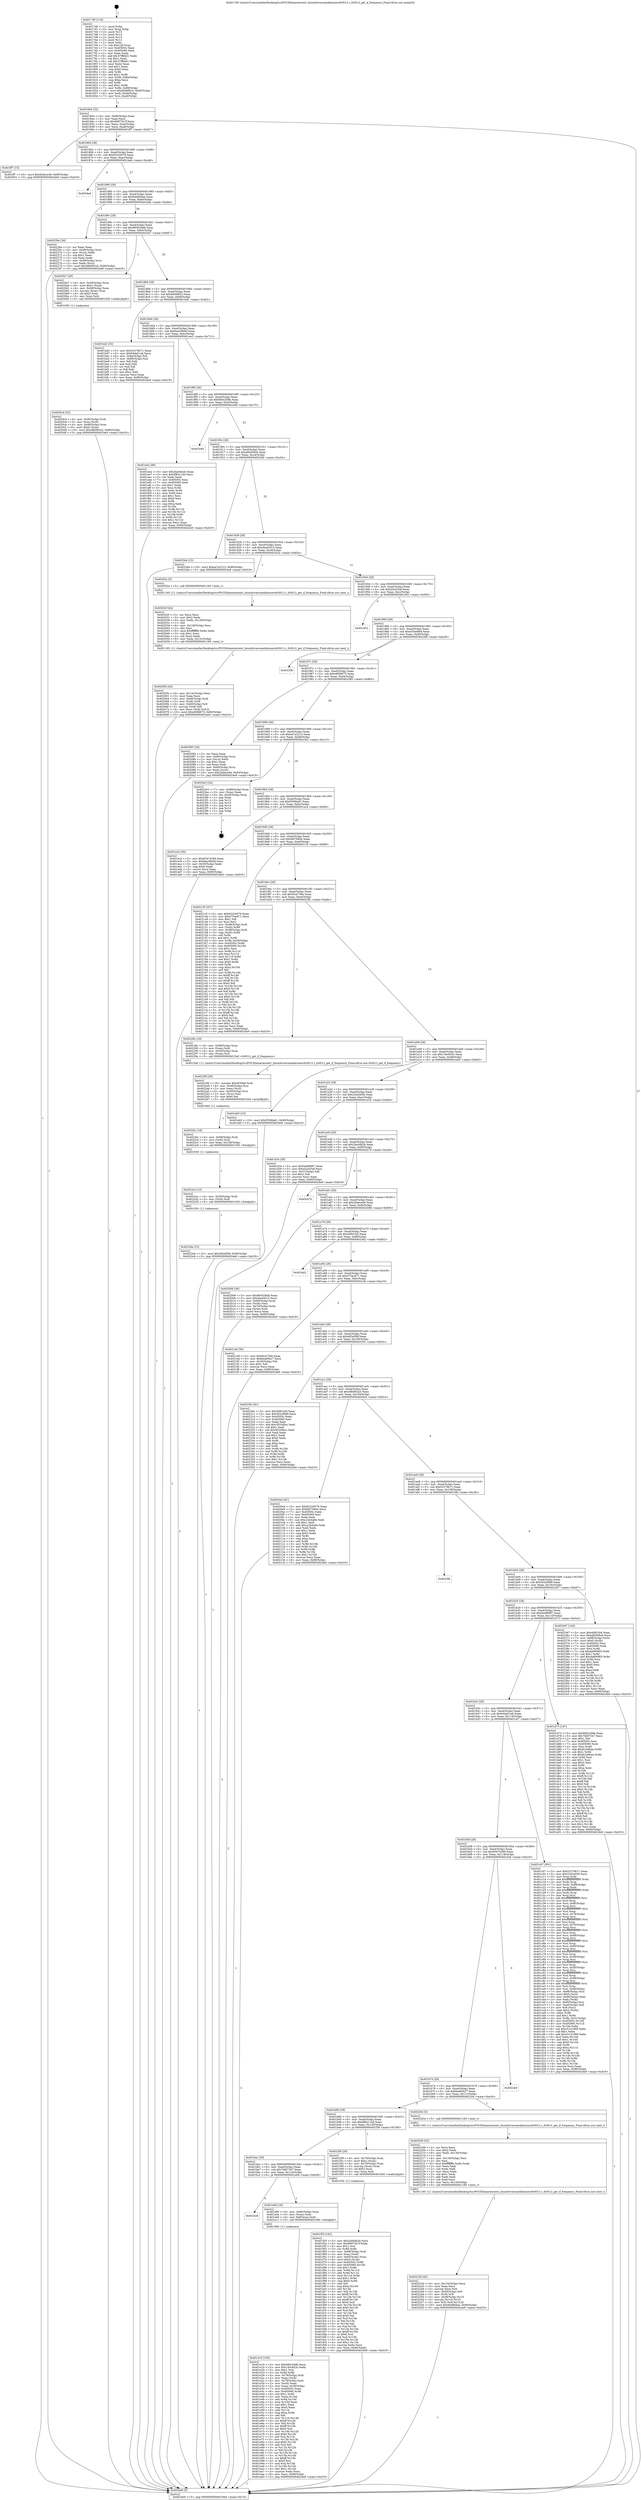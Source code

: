 digraph "0x4017d0" {
  label = "0x4017d0 (/mnt/c/Users/mathe/Desktop/tcc/POCII/binaries/extr_linuxdriversmediatunersfc0012.c_fc0012_get_if_frequency_Final-ollvm.out::main(0))"
  labelloc = "t"
  node[shape=record]

  Entry [label="",width=0.3,height=0.3,shape=circle,fillcolor=black,style=filled]
  "0x401844" [label="{
     0x401844 [32]\l
     | [instrs]\l
     &nbsp;&nbsp;0x401844 \<+6\>: mov -0x90(%rbp),%eax\l
     &nbsp;&nbsp;0x40184a \<+2\>: mov %eax,%ecx\l
     &nbsp;&nbsp;0x40184c \<+6\>: sub $0x80875a7f,%ecx\l
     &nbsp;&nbsp;0x401852 \<+6\>: mov %eax,-0xa4(%rbp)\l
     &nbsp;&nbsp;0x401858 \<+6\>: mov %ecx,-0xa8(%rbp)\l
     &nbsp;&nbsp;0x40185e \<+6\>: je 0000000000401ff7 \<main+0x827\>\l
  }"]
  "0x401ff7" [label="{
     0x401ff7 [15]\l
     | [instrs]\l
     &nbsp;&nbsp;0x401ff7 \<+10\>: movl $0x2bdece49,-0x90(%rbp)\l
     &nbsp;&nbsp;0x402001 \<+5\>: jmp 00000000004024e9 \<main+0xd19\>\l
  }"]
  "0x401864" [label="{
     0x401864 [28]\l
     | [instrs]\l
     &nbsp;&nbsp;0x401864 \<+5\>: jmp 0000000000401869 \<main+0x99\>\l
     &nbsp;&nbsp;0x401869 \<+6\>: mov -0xa4(%rbp),%eax\l
     &nbsp;&nbsp;0x40186f \<+5\>: sub $0x83220079,%eax\l
     &nbsp;&nbsp;0x401874 \<+6\>: mov %eax,-0xac(%rbp)\l
     &nbsp;&nbsp;0x40187a \<+6\>: je 00000000004024ad \<main+0xcdd\>\l
  }"]
  Exit [label="",width=0.3,height=0.3,shape=circle,fillcolor=black,style=filled,peripheries=2]
  "0x4024ad" [label="{
     0x4024ad\l
  }", style=dashed]
  "0x401880" [label="{
     0x401880 [28]\l
     | [instrs]\l
     &nbsp;&nbsp;0x401880 \<+5\>: jmp 0000000000401885 \<main+0xb5\>\l
     &nbsp;&nbsp;0x401885 \<+6\>: mov -0xa4(%rbp),%eax\l
     &nbsp;&nbsp;0x40188b \<+5\>: sub $0x84d80dea,%eax\l
     &nbsp;&nbsp;0x401890 \<+6\>: mov %eax,-0xb0(%rbp)\l
     &nbsp;&nbsp;0x401896 \<+6\>: je 000000000040226a \<main+0xa9a\>\l
  }"]
  "0x4022da" [label="{
     0x4022da [15]\l
     | [instrs]\l
     &nbsp;&nbsp;0x4022da \<+10\>: movl $0x482ef56f,-0x90(%rbp)\l
     &nbsp;&nbsp;0x4022e4 \<+5\>: jmp 00000000004024e9 \<main+0xd19\>\l
  }"]
  "0x40226a" [label="{
     0x40226a [34]\l
     | [instrs]\l
     &nbsp;&nbsp;0x40226a \<+2\>: xor %eax,%eax\l
     &nbsp;&nbsp;0x40226c \<+4\>: mov -0x48(%rbp),%rcx\l
     &nbsp;&nbsp;0x402270 \<+2\>: mov (%rcx),%edx\l
     &nbsp;&nbsp;0x402272 \<+3\>: sub $0x1,%eax\l
     &nbsp;&nbsp;0x402275 \<+2\>: sub %eax,%edx\l
     &nbsp;&nbsp;0x402277 \<+4\>: mov -0x48(%rbp),%rcx\l
     &nbsp;&nbsp;0x40227b \<+2\>: mov %edx,(%rcx)\l
     &nbsp;&nbsp;0x40227d \<+10\>: movl $0x48b062a3,-0x90(%rbp)\l
     &nbsp;&nbsp;0x402287 \<+5\>: jmp 00000000004024e9 \<main+0xd19\>\l
  }"]
  "0x40189c" [label="{
     0x40189c [28]\l
     | [instrs]\l
     &nbsp;&nbsp;0x40189c \<+5\>: jmp 00000000004018a1 \<main+0xd1\>\l
     &nbsp;&nbsp;0x4018a1 \<+6\>: mov -0xa4(%rbp),%eax\l
     &nbsp;&nbsp;0x4018a7 \<+5\>: sub $0x865026dd,%eax\l
     &nbsp;&nbsp;0x4018ac \<+6\>: mov %eax,-0xb4(%rbp)\l
     &nbsp;&nbsp;0x4018b2 \<+6\>: je 00000000004020a7 \<main+0x8d7\>\l
  }"]
  "0x4022ce" [label="{
     0x4022ce [12]\l
     | [instrs]\l
     &nbsp;&nbsp;0x4022ce \<+4\>: mov -0x50(%rbp),%rdi\l
     &nbsp;&nbsp;0x4022d2 \<+3\>: mov (%rdi),%rdi\l
     &nbsp;&nbsp;0x4022d5 \<+5\>: call 0000000000401030 \<free@plt\>\l
     | [calls]\l
     &nbsp;&nbsp;0x401030 \{1\} (unknown)\l
  }"]
  "0x4020a7" [label="{
     0x4020a7 [29]\l
     | [instrs]\l
     &nbsp;&nbsp;0x4020a7 \<+4\>: mov -0x58(%rbp),%rax\l
     &nbsp;&nbsp;0x4020ab \<+6\>: movl $0x1,(%rax)\l
     &nbsp;&nbsp;0x4020b1 \<+4\>: mov -0x58(%rbp),%rax\l
     &nbsp;&nbsp;0x4020b5 \<+3\>: movslq (%rax),%rax\l
     &nbsp;&nbsp;0x4020b8 \<+4\>: shl $0x3,%rax\l
     &nbsp;&nbsp;0x4020bc \<+3\>: mov %rax,%rdi\l
     &nbsp;&nbsp;0x4020bf \<+5\>: call 0000000000401050 \<malloc@plt\>\l
     | [calls]\l
     &nbsp;&nbsp;0x401050 \{1\} (unknown)\l
  }"]
  "0x4018b8" [label="{
     0x4018b8 [28]\l
     | [instrs]\l
     &nbsp;&nbsp;0x4018b8 \<+5\>: jmp 00000000004018bd \<main+0xed\>\l
     &nbsp;&nbsp;0x4018bd \<+6\>: mov -0xa4(%rbp),%eax\l
     &nbsp;&nbsp;0x4018c3 \<+5\>: sub $0x8d36f923,%eax\l
     &nbsp;&nbsp;0x4018c8 \<+6\>: mov %eax,-0xb8(%rbp)\l
     &nbsp;&nbsp;0x4018ce \<+6\>: je 0000000000401bd2 \<main+0x402\>\l
  }"]
  "0x4022bc" [label="{
     0x4022bc [18]\l
     | [instrs]\l
     &nbsp;&nbsp;0x4022bc \<+4\>: mov -0x68(%rbp),%rdi\l
     &nbsp;&nbsp;0x4022c0 \<+3\>: mov (%rdi),%rdi\l
     &nbsp;&nbsp;0x4022c3 \<+6\>: mov %eax,-0x138(%rbp)\l
     &nbsp;&nbsp;0x4022c9 \<+5\>: call 0000000000401030 \<free@plt\>\l
     | [calls]\l
     &nbsp;&nbsp;0x401030 \{1\} (unknown)\l
  }"]
  "0x401bd2" [label="{
     0x401bd2 [53]\l
     | [instrs]\l
     &nbsp;&nbsp;0x401bd2 \<+5\>: mov $0x52379b71,%eax\l
     &nbsp;&nbsp;0x401bd7 \<+5\>: mov $0x64da51ab,%ecx\l
     &nbsp;&nbsp;0x401bdc \<+6\>: mov -0x8a(%rbp),%dl\l
     &nbsp;&nbsp;0x401be2 \<+7\>: mov -0x89(%rbp),%sil\l
     &nbsp;&nbsp;0x401be9 \<+3\>: mov %dl,%dil\l
     &nbsp;&nbsp;0x401bec \<+3\>: and %sil,%dil\l
     &nbsp;&nbsp;0x401bef \<+3\>: xor %sil,%dl\l
     &nbsp;&nbsp;0x401bf2 \<+3\>: or %dl,%dil\l
     &nbsp;&nbsp;0x401bf5 \<+4\>: test $0x1,%dil\l
     &nbsp;&nbsp;0x401bf9 \<+3\>: cmovne %ecx,%eax\l
     &nbsp;&nbsp;0x401bfc \<+6\>: mov %eax,-0x90(%rbp)\l
     &nbsp;&nbsp;0x401c02 \<+5\>: jmp 00000000004024e9 \<main+0xd19\>\l
  }"]
  "0x4018d4" [label="{
     0x4018d4 [28]\l
     | [instrs]\l
     &nbsp;&nbsp;0x4018d4 \<+5\>: jmp 00000000004018d9 \<main+0x109\>\l
     &nbsp;&nbsp;0x4018d9 \<+6\>: mov -0xa4(%rbp),%eax\l
     &nbsp;&nbsp;0x4018df \<+5\>: sub $0x9aa390dd,%eax\l
     &nbsp;&nbsp;0x4018e4 \<+6\>: mov %eax,-0xbc(%rbp)\l
     &nbsp;&nbsp;0x4018ea \<+6\>: je 0000000000401ee2 \<main+0x712\>\l
  }"]
  "0x4024e9" [label="{
     0x4024e9 [5]\l
     | [instrs]\l
     &nbsp;&nbsp;0x4024e9 \<+5\>: jmp 0000000000401844 \<main+0x74\>\l
  }"]
  "0x4017d0" [label="{
     0x4017d0 [116]\l
     | [instrs]\l
     &nbsp;&nbsp;0x4017d0 \<+1\>: push %rbp\l
     &nbsp;&nbsp;0x4017d1 \<+3\>: mov %rsp,%rbp\l
     &nbsp;&nbsp;0x4017d4 \<+2\>: push %r15\l
     &nbsp;&nbsp;0x4017d6 \<+2\>: push %r14\l
     &nbsp;&nbsp;0x4017d8 \<+2\>: push %r13\l
     &nbsp;&nbsp;0x4017da \<+2\>: push %r12\l
     &nbsp;&nbsp;0x4017dc \<+1\>: push %rbx\l
     &nbsp;&nbsp;0x4017dd \<+7\>: sub $0x128,%rsp\l
     &nbsp;&nbsp;0x4017e4 \<+7\>: mov 0x40505c,%eax\l
     &nbsp;&nbsp;0x4017eb \<+7\>: mov 0x405060,%ecx\l
     &nbsp;&nbsp;0x4017f2 \<+2\>: mov %eax,%edx\l
     &nbsp;&nbsp;0x4017f4 \<+6\>: add $0x37ffb6d1,%edx\l
     &nbsp;&nbsp;0x4017fa \<+3\>: sub $0x1,%edx\l
     &nbsp;&nbsp;0x4017fd \<+6\>: sub $0x37ffb6d1,%edx\l
     &nbsp;&nbsp;0x401803 \<+3\>: imul %edx,%eax\l
     &nbsp;&nbsp;0x401806 \<+3\>: and $0x1,%eax\l
     &nbsp;&nbsp;0x401809 \<+3\>: cmp $0x0,%eax\l
     &nbsp;&nbsp;0x40180c \<+4\>: sete %r8b\l
     &nbsp;&nbsp;0x401810 \<+4\>: and $0x1,%r8b\l
     &nbsp;&nbsp;0x401814 \<+7\>: mov %r8b,-0x8a(%rbp)\l
     &nbsp;&nbsp;0x40181b \<+3\>: cmp $0xa,%ecx\l
     &nbsp;&nbsp;0x40181e \<+4\>: setl %r8b\l
     &nbsp;&nbsp;0x401822 \<+4\>: and $0x1,%r8b\l
     &nbsp;&nbsp;0x401826 \<+7\>: mov %r8b,-0x89(%rbp)\l
     &nbsp;&nbsp;0x40182d \<+10\>: movl $0x8d36f923,-0x90(%rbp)\l
     &nbsp;&nbsp;0x401837 \<+6\>: mov %edi,-0x94(%rbp)\l
     &nbsp;&nbsp;0x40183d \<+7\>: mov %rsi,-0xa0(%rbp)\l
  }"]
  "0x40229f" [label="{
     0x40229f [29]\l
     | [instrs]\l
     &nbsp;&nbsp;0x40229f \<+10\>: movabs $0x4030b6,%rdi\l
     &nbsp;&nbsp;0x4022a9 \<+4\>: mov -0x40(%rbp),%rsi\l
     &nbsp;&nbsp;0x4022ad \<+2\>: mov %eax,(%rsi)\l
     &nbsp;&nbsp;0x4022af \<+4\>: mov -0x40(%rbp),%rsi\l
     &nbsp;&nbsp;0x4022b3 \<+2\>: mov (%rsi),%esi\l
     &nbsp;&nbsp;0x4022b5 \<+2\>: mov $0x0,%al\l
     &nbsp;&nbsp;0x4022b7 \<+5\>: call 0000000000401040 \<printf@plt\>\l
     | [calls]\l
     &nbsp;&nbsp;0x401040 \{1\} (unknown)\l
  }"]
  "0x401ee2" [label="{
     0x401ee2 [86]\l
     | [instrs]\l
     &nbsp;&nbsp;0x401ee2 \<+5\>: mov $0x2ba0db2b,%eax\l
     &nbsp;&nbsp;0x401ee7 \<+5\>: mov $0x6f84114d,%ecx\l
     &nbsp;&nbsp;0x401eec \<+2\>: xor %edx,%edx\l
     &nbsp;&nbsp;0x401eee \<+7\>: mov 0x40505c,%esi\l
     &nbsp;&nbsp;0x401ef5 \<+7\>: mov 0x405060,%edi\l
     &nbsp;&nbsp;0x401efc \<+3\>: sub $0x1,%edx\l
     &nbsp;&nbsp;0x401eff \<+3\>: mov %esi,%r8d\l
     &nbsp;&nbsp;0x401f02 \<+3\>: add %edx,%r8d\l
     &nbsp;&nbsp;0x401f05 \<+4\>: imul %r8d,%esi\l
     &nbsp;&nbsp;0x401f09 \<+3\>: and $0x1,%esi\l
     &nbsp;&nbsp;0x401f0c \<+3\>: cmp $0x0,%esi\l
     &nbsp;&nbsp;0x401f0f \<+4\>: sete %r9b\l
     &nbsp;&nbsp;0x401f13 \<+3\>: cmp $0xa,%edi\l
     &nbsp;&nbsp;0x401f16 \<+4\>: setl %r10b\l
     &nbsp;&nbsp;0x401f1a \<+3\>: mov %r9b,%r11b\l
     &nbsp;&nbsp;0x401f1d \<+3\>: and %r10b,%r11b\l
     &nbsp;&nbsp;0x401f20 \<+3\>: xor %r10b,%r9b\l
     &nbsp;&nbsp;0x401f23 \<+3\>: or %r9b,%r11b\l
     &nbsp;&nbsp;0x401f26 \<+4\>: test $0x1,%r11b\l
     &nbsp;&nbsp;0x401f2a \<+3\>: cmovne %ecx,%eax\l
     &nbsp;&nbsp;0x401f2d \<+6\>: mov %eax,-0x90(%rbp)\l
     &nbsp;&nbsp;0x401f33 \<+5\>: jmp 00000000004024e9 \<main+0xd19\>\l
  }"]
  "0x4018f0" [label="{
     0x4018f0 [28]\l
     | [instrs]\l
     &nbsp;&nbsp;0x4018f0 \<+5\>: jmp 00000000004018f5 \<main+0x125\>\l
     &nbsp;&nbsp;0x4018f5 \<+6\>: mov -0xa4(%rbp),%eax\l
     &nbsp;&nbsp;0x4018fb \<+5\>: sub $0x9d0c2b9b,%eax\l
     &nbsp;&nbsp;0x401900 \<+6\>: mov %eax,-0xc0(%rbp)\l
     &nbsp;&nbsp;0x401906 \<+6\>: je 0000000000402440 \<main+0xc70\>\l
  }"]
  "0x40223d" [label="{
     0x40223d [45]\l
     | [instrs]\l
     &nbsp;&nbsp;0x40223d \<+6\>: mov -0x134(%rbp),%ecx\l
     &nbsp;&nbsp;0x402243 \<+3\>: imul %eax,%ecx\l
     &nbsp;&nbsp;0x402246 \<+3\>: movslq %ecx,%r8\l
     &nbsp;&nbsp;0x402249 \<+4\>: mov -0x50(%rbp),%r9\l
     &nbsp;&nbsp;0x40224d \<+3\>: mov (%r9),%r9\l
     &nbsp;&nbsp;0x402250 \<+4\>: mov -0x48(%rbp),%r10\l
     &nbsp;&nbsp;0x402254 \<+3\>: movslq (%r10),%r10\l
     &nbsp;&nbsp;0x402257 \<+4\>: mov %r8,(%r9,%r10,8)\l
     &nbsp;&nbsp;0x40225b \<+10\>: movl $0x84d80dea,-0x90(%rbp)\l
     &nbsp;&nbsp;0x402265 \<+5\>: jmp 00000000004024e9 \<main+0xd19\>\l
  }"]
  "0x402440" [label="{
     0x402440\l
  }", style=dashed]
  "0x40190c" [label="{
     0x40190c [28]\l
     | [instrs]\l
     &nbsp;&nbsp;0x40190c \<+5\>: jmp 0000000000401911 \<main+0x141\>\l
     &nbsp;&nbsp;0x401911 \<+6\>: mov -0xa4(%rbp),%eax\l
     &nbsp;&nbsp;0x401917 \<+5\>: sub $0xa82658cb,%eax\l
     &nbsp;&nbsp;0x40191c \<+6\>: mov %eax,-0xc4(%rbp)\l
     &nbsp;&nbsp;0x401922 \<+6\>: je 00000000004023d4 \<main+0xc04\>\l
  }"]
  "0x402209" [label="{
     0x402209 [52]\l
     | [instrs]\l
     &nbsp;&nbsp;0x402209 \<+2\>: xor %ecx,%ecx\l
     &nbsp;&nbsp;0x40220b \<+5\>: mov $0x2,%edx\l
     &nbsp;&nbsp;0x402210 \<+6\>: mov %edx,-0x130(%rbp)\l
     &nbsp;&nbsp;0x402216 \<+1\>: cltd\l
     &nbsp;&nbsp;0x402217 \<+6\>: mov -0x130(%rbp),%esi\l
     &nbsp;&nbsp;0x40221d \<+2\>: idiv %esi\l
     &nbsp;&nbsp;0x40221f \<+6\>: imul $0xfffffffe,%edx,%edx\l
     &nbsp;&nbsp;0x402225 \<+2\>: mov %ecx,%edi\l
     &nbsp;&nbsp;0x402227 \<+2\>: sub %edx,%edi\l
     &nbsp;&nbsp;0x402229 \<+2\>: mov %ecx,%edx\l
     &nbsp;&nbsp;0x40222b \<+3\>: sub $0x1,%edx\l
     &nbsp;&nbsp;0x40222e \<+2\>: add %edx,%edi\l
     &nbsp;&nbsp;0x402230 \<+2\>: sub %edi,%ecx\l
     &nbsp;&nbsp;0x402232 \<+6\>: mov %ecx,-0x134(%rbp)\l
     &nbsp;&nbsp;0x402238 \<+5\>: call 0000000000401160 \<next_i\>\l
     | [calls]\l
     &nbsp;&nbsp;0x401160 \{1\} (/mnt/c/Users/mathe/Desktop/tcc/POCII/binaries/extr_linuxdriversmediatunersfc0012.c_fc0012_get_if_frequency_Final-ollvm.out::next_i)\l
  }"]
  "0x4023d4" [label="{
     0x4023d4 [15]\l
     | [instrs]\l
     &nbsp;&nbsp;0x4023d4 \<+10\>: movl $0xea7a2213,-0x90(%rbp)\l
     &nbsp;&nbsp;0x4023de \<+5\>: jmp 00000000004024e9 \<main+0xd19\>\l
  }"]
  "0x401928" [label="{
     0x401928 [28]\l
     | [instrs]\l
     &nbsp;&nbsp;0x401928 \<+5\>: jmp 000000000040192d \<main+0x15d\>\l
     &nbsp;&nbsp;0x40192d \<+6\>: mov -0xa4(%rbp),%eax\l
     &nbsp;&nbsp;0x401933 \<+5\>: sub $0xcba45015,%eax\l
     &nbsp;&nbsp;0x401938 \<+6\>: mov %eax,-0xc8(%rbp)\l
     &nbsp;&nbsp;0x40193e \<+6\>: je 000000000040202a \<main+0x85a\>\l
  }"]
  "0x4020c4" [label="{
     0x4020c4 [32]\l
     | [instrs]\l
     &nbsp;&nbsp;0x4020c4 \<+4\>: mov -0x50(%rbp),%rdi\l
     &nbsp;&nbsp;0x4020c8 \<+3\>: mov %rax,(%rdi)\l
     &nbsp;&nbsp;0x4020cb \<+4\>: mov -0x48(%rbp),%rax\l
     &nbsp;&nbsp;0x4020cf \<+6\>: movl $0x0,(%rax)\l
     &nbsp;&nbsp;0x4020d5 \<+10\>: movl $0x48b062a3,-0x90(%rbp)\l
     &nbsp;&nbsp;0x4020df \<+5\>: jmp 00000000004024e9 \<main+0xd19\>\l
  }"]
  "0x40202a" [label="{
     0x40202a [5]\l
     | [instrs]\l
     &nbsp;&nbsp;0x40202a \<+5\>: call 0000000000401160 \<next_i\>\l
     | [calls]\l
     &nbsp;&nbsp;0x401160 \{1\} (/mnt/c/Users/mathe/Desktop/tcc/POCII/binaries/extr_linuxdriversmediatunersfc0012.c_fc0012_get_if_frequency_Final-ollvm.out::next_i)\l
  }"]
  "0x401944" [label="{
     0x401944 [28]\l
     | [instrs]\l
     &nbsp;&nbsp;0x401944 \<+5\>: jmp 0000000000401949 \<main+0x179\>\l
     &nbsp;&nbsp;0x401949 \<+6\>: mov -0xa4(%rbp),%eax\l
     &nbsp;&nbsp;0x40194f \<+5\>: sub $0xd2e203af,%eax\l
     &nbsp;&nbsp;0x401954 \<+6\>: mov %eax,-0xcc(%rbp)\l
     &nbsp;&nbsp;0x40195a \<+6\>: je 0000000000401d52 \<main+0x582\>\l
  }"]
  "0x40205b" [label="{
     0x40205b [42]\l
     | [instrs]\l
     &nbsp;&nbsp;0x40205b \<+6\>: mov -0x12c(%rbp),%ecx\l
     &nbsp;&nbsp;0x402061 \<+3\>: imul %eax,%ecx\l
     &nbsp;&nbsp;0x402064 \<+4\>: mov -0x68(%rbp),%rdi\l
     &nbsp;&nbsp;0x402068 \<+3\>: mov (%rdi),%rdi\l
     &nbsp;&nbsp;0x40206b \<+4\>: mov -0x60(%rbp),%r8\l
     &nbsp;&nbsp;0x40206f \<+3\>: movslq (%r8),%r8\l
     &nbsp;&nbsp;0x402072 \<+4\>: mov %ecx,(%rdi,%r8,4)\l
     &nbsp;&nbsp;0x402076 \<+10\>: movl $0xe80fd675,-0x90(%rbp)\l
     &nbsp;&nbsp;0x402080 \<+5\>: jmp 00000000004024e9 \<main+0xd19\>\l
  }"]
  "0x401d52" [label="{
     0x401d52\l
  }", style=dashed]
  "0x401960" [label="{
     0x401960 [28]\l
     | [instrs]\l
     &nbsp;&nbsp;0x401960 \<+5\>: jmp 0000000000401965 \<main+0x195\>\l
     &nbsp;&nbsp;0x401965 \<+6\>: mov -0xa4(%rbp),%eax\l
     &nbsp;&nbsp;0x40196b \<+5\>: sub $0xe55ee66d,%eax\l
     &nbsp;&nbsp;0x401970 \<+6\>: mov %eax,-0xd0(%rbp)\l
     &nbsp;&nbsp;0x401976 \<+6\>: je 00000000004022f8 \<main+0xb28\>\l
  }"]
  "0x40202f" [label="{
     0x40202f [44]\l
     | [instrs]\l
     &nbsp;&nbsp;0x40202f \<+2\>: xor %ecx,%ecx\l
     &nbsp;&nbsp;0x402031 \<+5\>: mov $0x2,%edx\l
     &nbsp;&nbsp;0x402036 \<+6\>: mov %edx,-0x128(%rbp)\l
     &nbsp;&nbsp;0x40203c \<+1\>: cltd\l
     &nbsp;&nbsp;0x40203d \<+6\>: mov -0x128(%rbp),%esi\l
     &nbsp;&nbsp;0x402043 \<+2\>: idiv %esi\l
     &nbsp;&nbsp;0x402045 \<+6\>: imul $0xfffffffe,%edx,%edx\l
     &nbsp;&nbsp;0x40204b \<+3\>: sub $0x1,%ecx\l
     &nbsp;&nbsp;0x40204e \<+2\>: sub %ecx,%edx\l
     &nbsp;&nbsp;0x402050 \<+6\>: mov %edx,-0x12c(%rbp)\l
     &nbsp;&nbsp;0x402056 \<+5\>: call 0000000000401160 \<next_i\>\l
     | [calls]\l
     &nbsp;&nbsp;0x401160 \{1\} (/mnt/c/Users/mathe/Desktop/tcc/POCII/binaries/extr_linuxdriversmediatunersfc0012.c_fc0012_get_if_frequency_Final-ollvm.out::next_i)\l
  }"]
  "0x4022f8" [label="{
     0x4022f8\l
  }", style=dashed]
  "0x40197c" [label="{
     0x40197c [28]\l
     | [instrs]\l
     &nbsp;&nbsp;0x40197c \<+5\>: jmp 0000000000401981 \<main+0x1b1\>\l
     &nbsp;&nbsp;0x401981 \<+6\>: mov -0xa4(%rbp),%eax\l
     &nbsp;&nbsp;0x401987 \<+5\>: sub $0xe80fd675,%eax\l
     &nbsp;&nbsp;0x40198c \<+6\>: mov %eax,-0xd4(%rbp)\l
     &nbsp;&nbsp;0x401992 \<+6\>: je 0000000000402085 \<main+0x8b5\>\l
  }"]
  "0x401f55" [label="{
     0x401f55 [162]\l
     | [instrs]\l
     &nbsp;&nbsp;0x401f55 \<+5\>: mov $0x2ba0db2b,%ecx\l
     &nbsp;&nbsp;0x401f5a \<+5\>: mov $0x80875a7f,%edx\l
     &nbsp;&nbsp;0x401f5f \<+3\>: mov $0x1,%sil\l
     &nbsp;&nbsp;0x401f62 \<+3\>: xor %r8d,%r8d\l
     &nbsp;&nbsp;0x401f65 \<+4\>: mov -0x68(%rbp),%rdi\l
     &nbsp;&nbsp;0x401f69 \<+3\>: mov %rax,(%rdi)\l
     &nbsp;&nbsp;0x401f6c \<+4\>: mov -0x60(%rbp),%rax\l
     &nbsp;&nbsp;0x401f70 \<+6\>: movl $0x0,(%rax)\l
     &nbsp;&nbsp;0x401f76 \<+8\>: mov 0x40505c,%r9d\l
     &nbsp;&nbsp;0x401f7e \<+8\>: mov 0x405060,%r10d\l
     &nbsp;&nbsp;0x401f86 \<+4\>: sub $0x1,%r8d\l
     &nbsp;&nbsp;0x401f8a \<+3\>: mov %r9d,%r11d\l
     &nbsp;&nbsp;0x401f8d \<+3\>: add %r8d,%r11d\l
     &nbsp;&nbsp;0x401f90 \<+4\>: imul %r11d,%r9d\l
     &nbsp;&nbsp;0x401f94 \<+4\>: and $0x1,%r9d\l
     &nbsp;&nbsp;0x401f98 \<+4\>: cmp $0x0,%r9d\l
     &nbsp;&nbsp;0x401f9c \<+3\>: sete %bl\l
     &nbsp;&nbsp;0x401f9f \<+4\>: cmp $0xa,%r10d\l
     &nbsp;&nbsp;0x401fa3 \<+4\>: setl %r14b\l
     &nbsp;&nbsp;0x401fa7 \<+3\>: mov %bl,%r15b\l
     &nbsp;&nbsp;0x401faa \<+4\>: xor $0xff,%r15b\l
     &nbsp;&nbsp;0x401fae \<+3\>: mov %r14b,%r12b\l
     &nbsp;&nbsp;0x401fb1 \<+4\>: xor $0xff,%r12b\l
     &nbsp;&nbsp;0x401fb5 \<+4\>: xor $0x0,%sil\l
     &nbsp;&nbsp;0x401fb9 \<+3\>: mov %r15b,%r13b\l
     &nbsp;&nbsp;0x401fbc \<+4\>: and $0x0,%r13b\l
     &nbsp;&nbsp;0x401fc0 \<+3\>: and %sil,%bl\l
     &nbsp;&nbsp;0x401fc3 \<+3\>: mov %r12b,%al\l
     &nbsp;&nbsp;0x401fc6 \<+2\>: and $0x0,%al\l
     &nbsp;&nbsp;0x401fc8 \<+3\>: and %sil,%r14b\l
     &nbsp;&nbsp;0x401fcb \<+3\>: or %bl,%r13b\l
     &nbsp;&nbsp;0x401fce \<+3\>: or %r14b,%al\l
     &nbsp;&nbsp;0x401fd1 \<+3\>: xor %al,%r13b\l
     &nbsp;&nbsp;0x401fd4 \<+3\>: or %r12b,%r15b\l
     &nbsp;&nbsp;0x401fd7 \<+4\>: xor $0xff,%r15b\l
     &nbsp;&nbsp;0x401fdb \<+4\>: or $0x0,%sil\l
     &nbsp;&nbsp;0x401fdf \<+3\>: and %sil,%r15b\l
     &nbsp;&nbsp;0x401fe2 \<+3\>: or %r15b,%r13b\l
     &nbsp;&nbsp;0x401fe5 \<+4\>: test $0x1,%r13b\l
     &nbsp;&nbsp;0x401fe9 \<+3\>: cmovne %edx,%ecx\l
     &nbsp;&nbsp;0x401fec \<+6\>: mov %ecx,-0x90(%rbp)\l
     &nbsp;&nbsp;0x401ff2 \<+5\>: jmp 00000000004024e9 \<main+0xd19\>\l
  }"]
  "0x402085" [label="{
     0x402085 [34]\l
     | [instrs]\l
     &nbsp;&nbsp;0x402085 \<+2\>: xor %eax,%eax\l
     &nbsp;&nbsp;0x402087 \<+4\>: mov -0x60(%rbp),%rcx\l
     &nbsp;&nbsp;0x40208b \<+2\>: mov (%rcx),%edx\l
     &nbsp;&nbsp;0x40208d \<+3\>: sub $0x1,%eax\l
     &nbsp;&nbsp;0x402090 \<+2\>: sub %eax,%edx\l
     &nbsp;&nbsp;0x402092 \<+4\>: mov -0x60(%rbp),%rcx\l
     &nbsp;&nbsp;0x402096 \<+2\>: mov %edx,(%rcx)\l
     &nbsp;&nbsp;0x402098 \<+10\>: movl $0x2bdece49,-0x90(%rbp)\l
     &nbsp;&nbsp;0x4020a2 \<+5\>: jmp 00000000004024e9 \<main+0xd19\>\l
  }"]
  "0x401998" [label="{
     0x401998 [28]\l
     | [instrs]\l
     &nbsp;&nbsp;0x401998 \<+5\>: jmp 000000000040199d \<main+0x1cd\>\l
     &nbsp;&nbsp;0x40199d \<+6\>: mov -0xa4(%rbp),%eax\l
     &nbsp;&nbsp;0x4019a3 \<+5\>: sub $0xea7a2213,%eax\l
     &nbsp;&nbsp;0x4019a8 \<+6\>: mov %eax,-0xd8(%rbp)\l
     &nbsp;&nbsp;0x4019ae \<+6\>: je 00000000004023e3 \<main+0xc13\>\l
  }"]
  "0x401e16" [label="{
     0x401e16 [159]\l
     | [instrs]\l
     &nbsp;&nbsp;0x401e16 \<+5\>: mov $0x9d0c2b9b,%ecx\l
     &nbsp;&nbsp;0x401e1b \<+5\>: mov $0x140c843c,%edx\l
     &nbsp;&nbsp;0x401e20 \<+3\>: mov $0x1,%sil\l
     &nbsp;&nbsp;0x401e23 \<+3\>: xor %r8d,%r8d\l
     &nbsp;&nbsp;0x401e26 \<+4\>: mov -0x78(%rbp),%rdi\l
     &nbsp;&nbsp;0x401e2a \<+2\>: mov %eax,(%rdi)\l
     &nbsp;&nbsp;0x401e2c \<+4\>: mov -0x78(%rbp),%rdi\l
     &nbsp;&nbsp;0x401e30 \<+2\>: mov (%rdi),%eax\l
     &nbsp;&nbsp;0x401e32 \<+3\>: mov %eax,-0x30(%rbp)\l
     &nbsp;&nbsp;0x401e35 \<+7\>: mov 0x40505c,%eax\l
     &nbsp;&nbsp;0x401e3c \<+8\>: mov 0x405060,%r9d\l
     &nbsp;&nbsp;0x401e44 \<+4\>: sub $0x1,%r8d\l
     &nbsp;&nbsp;0x401e48 \<+3\>: mov %eax,%r10d\l
     &nbsp;&nbsp;0x401e4b \<+3\>: add %r8d,%r10d\l
     &nbsp;&nbsp;0x401e4e \<+4\>: imul %r10d,%eax\l
     &nbsp;&nbsp;0x401e52 \<+3\>: and $0x1,%eax\l
     &nbsp;&nbsp;0x401e55 \<+3\>: cmp $0x0,%eax\l
     &nbsp;&nbsp;0x401e58 \<+4\>: sete %r11b\l
     &nbsp;&nbsp;0x401e5c \<+4\>: cmp $0xa,%r9d\l
     &nbsp;&nbsp;0x401e60 \<+3\>: setl %bl\l
     &nbsp;&nbsp;0x401e63 \<+3\>: mov %r11b,%r14b\l
     &nbsp;&nbsp;0x401e66 \<+4\>: xor $0xff,%r14b\l
     &nbsp;&nbsp;0x401e6a \<+3\>: mov %bl,%r15b\l
     &nbsp;&nbsp;0x401e6d \<+4\>: xor $0xff,%r15b\l
     &nbsp;&nbsp;0x401e71 \<+4\>: xor $0x0,%sil\l
     &nbsp;&nbsp;0x401e75 \<+3\>: mov %r14b,%r12b\l
     &nbsp;&nbsp;0x401e78 \<+4\>: and $0x0,%r12b\l
     &nbsp;&nbsp;0x401e7c \<+3\>: and %sil,%r11b\l
     &nbsp;&nbsp;0x401e7f \<+3\>: mov %r15b,%r13b\l
     &nbsp;&nbsp;0x401e82 \<+4\>: and $0x0,%r13b\l
     &nbsp;&nbsp;0x401e86 \<+3\>: and %sil,%bl\l
     &nbsp;&nbsp;0x401e89 \<+3\>: or %r11b,%r12b\l
     &nbsp;&nbsp;0x401e8c \<+3\>: or %bl,%r13b\l
     &nbsp;&nbsp;0x401e8f \<+3\>: xor %r13b,%r12b\l
     &nbsp;&nbsp;0x401e92 \<+3\>: or %r15b,%r14b\l
     &nbsp;&nbsp;0x401e95 \<+4\>: xor $0xff,%r14b\l
     &nbsp;&nbsp;0x401e99 \<+4\>: or $0x0,%sil\l
     &nbsp;&nbsp;0x401e9d \<+3\>: and %sil,%r14b\l
     &nbsp;&nbsp;0x401ea0 \<+3\>: or %r14b,%r12b\l
     &nbsp;&nbsp;0x401ea3 \<+4\>: test $0x1,%r12b\l
     &nbsp;&nbsp;0x401ea7 \<+3\>: cmovne %edx,%ecx\l
     &nbsp;&nbsp;0x401eaa \<+6\>: mov %ecx,-0x90(%rbp)\l
     &nbsp;&nbsp;0x401eb0 \<+5\>: jmp 00000000004024e9 \<main+0xd19\>\l
  }"]
  "0x4023e3" [label="{
     0x4023e3 [24]\l
     | [instrs]\l
     &nbsp;&nbsp;0x4023e3 \<+7\>: mov -0x88(%rbp),%rax\l
     &nbsp;&nbsp;0x4023ea \<+2\>: mov (%rax),%eax\l
     &nbsp;&nbsp;0x4023ec \<+4\>: lea -0x28(%rbp),%rsp\l
     &nbsp;&nbsp;0x4023f0 \<+1\>: pop %rbx\l
     &nbsp;&nbsp;0x4023f1 \<+2\>: pop %r12\l
     &nbsp;&nbsp;0x4023f3 \<+2\>: pop %r13\l
     &nbsp;&nbsp;0x4023f5 \<+2\>: pop %r14\l
     &nbsp;&nbsp;0x4023f7 \<+2\>: pop %r15\l
     &nbsp;&nbsp;0x4023f9 \<+1\>: pop %rbp\l
     &nbsp;&nbsp;0x4023fa \<+1\>: ret\l
  }"]
  "0x4019b4" [label="{
     0x4019b4 [28]\l
     | [instrs]\l
     &nbsp;&nbsp;0x4019b4 \<+5\>: jmp 00000000004019b9 \<main+0x1e9\>\l
     &nbsp;&nbsp;0x4019b9 \<+6\>: mov -0xa4(%rbp),%eax\l
     &nbsp;&nbsp;0x4019bf \<+5\>: sub $0xf3596a61,%eax\l
     &nbsp;&nbsp;0x4019c4 \<+6\>: mov %eax,-0xdc(%rbp)\l
     &nbsp;&nbsp;0x4019ca \<+6\>: je 0000000000401ec4 \<main+0x6f4\>\l
  }"]
  "0x401bc8" [label="{
     0x401bc8\l
  }", style=dashed]
  "0x401ec4" [label="{
     0x401ec4 [30]\l
     | [instrs]\l
     &nbsp;&nbsp;0x401ec4 \<+5\>: mov $0x65474369,%eax\l
     &nbsp;&nbsp;0x401ec9 \<+5\>: mov $0x9aa390dd,%ecx\l
     &nbsp;&nbsp;0x401ece \<+3\>: mov -0x30(%rbp),%edx\l
     &nbsp;&nbsp;0x401ed1 \<+3\>: cmp $0x0,%edx\l
     &nbsp;&nbsp;0x401ed4 \<+3\>: cmove %ecx,%eax\l
     &nbsp;&nbsp;0x401ed7 \<+6\>: mov %eax,-0x90(%rbp)\l
     &nbsp;&nbsp;0x401edd \<+5\>: jmp 00000000004024e9 \<main+0xd19\>\l
  }"]
  "0x4019d0" [label="{
     0x4019d0 [28]\l
     | [instrs]\l
     &nbsp;&nbsp;0x4019d0 \<+5\>: jmp 00000000004019d5 \<main+0x205\>\l
     &nbsp;&nbsp;0x4019d5 \<+6\>: mov -0xa4(%rbp),%eax\l
     &nbsp;&nbsp;0x4019db \<+5\>: sub $0xf4670844,%eax\l
     &nbsp;&nbsp;0x4019e0 \<+6\>: mov %eax,-0xe0(%rbp)\l
     &nbsp;&nbsp;0x4019e6 \<+6\>: je 000000000040213f \<main+0x96f\>\l
  }"]
  "0x401e06" [label="{
     0x401e06 [16]\l
     | [instrs]\l
     &nbsp;&nbsp;0x401e06 \<+4\>: mov -0x80(%rbp),%rax\l
     &nbsp;&nbsp;0x401e0a \<+3\>: mov (%rax),%rax\l
     &nbsp;&nbsp;0x401e0d \<+4\>: mov 0x8(%rax),%rdi\l
     &nbsp;&nbsp;0x401e11 \<+5\>: call 0000000000401060 \<atoi@plt\>\l
     | [calls]\l
     &nbsp;&nbsp;0x401060 \{1\} (unknown)\l
  }"]
  "0x40213f" [label="{
     0x40213f [167]\l
     | [instrs]\l
     &nbsp;&nbsp;0x40213f \<+5\>: mov $0x83220079,%eax\l
     &nbsp;&nbsp;0x402144 \<+5\>: mov $0x475ac871,%ecx\l
     &nbsp;&nbsp;0x402149 \<+2\>: mov $0x1,%dl\l
     &nbsp;&nbsp;0x40214b \<+2\>: xor %esi,%esi\l
     &nbsp;&nbsp;0x40214d \<+4\>: mov -0x48(%rbp),%rdi\l
     &nbsp;&nbsp;0x402151 \<+3\>: mov (%rdi),%r8d\l
     &nbsp;&nbsp;0x402154 \<+4\>: mov -0x58(%rbp),%rdi\l
     &nbsp;&nbsp;0x402158 \<+3\>: cmp (%rdi),%r8d\l
     &nbsp;&nbsp;0x40215b \<+4\>: setl %r9b\l
     &nbsp;&nbsp;0x40215f \<+4\>: and $0x1,%r9b\l
     &nbsp;&nbsp;0x402163 \<+4\>: mov %r9b,-0x29(%rbp)\l
     &nbsp;&nbsp;0x402167 \<+8\>: mov 0x40505c,%r8d\l
     &nbsp;&nbsp;0x40216f \<+8\>: mov 0x405060,%r10d\l
     &nbsp;&nbsp;0x402177 \<+3\>: sub $0x1,%esi\l
     &nbsp;&nbsp;0x40217a \<+3\>: mov %r8d,%r11d\l
     &nbsp;&nbsp;0x40217d \<+3\>: add %esi,%r11d\l
     &nbsp;&nbsp;0x402180 \<+4\>: imul %r11d,%r8d\l
     &nbsp;&nbsp;0x402184 \<+4\>: and $0x1,%r8d\l
     &nbsp;&nbsp;0x402188 \<+4\>: cmp $0x0,%r8d\l
     &nbsp;&nbsp;0x40218c \<+4\>: sete %r9b\l
     &nbsp;&nbsp;0x402190 \<+4\>: cmp $0xa,%r10d\l
     &nbsp;&nbsp;0x402194 \<+3\>: setl %bl\l
     &nbsp;&nbsp;0x402197 \<+3\>: mov %r9b,%r14b\l
     &nbsp;&nbsp;0x40219a \<+4\>: xor $0xff,%r14b\l
     &nbsp;&nbsp;0x40219e \<+3\>: mov %bl,%r15b\l
     &nbsp;&nbsp;0x4021a1 \<+4\>: xor $0xff,%r15b\l
     &nbsp;&nbsp;0x4021a5 \<+3\>: xor $0x0,%dl\l
     &nbsp;&nbsp;0x4021a8 \<+3\>: mov %r14b,%r12b\l
     &nbsp;&nbsp;0x4021ab \<+4\>: and $0x0,%r12b\l
     &nbsp;&nbsp;0x4021af \<+3\>: and %dl,%r9b\l
     &nbsp;&nbsp;0x4021b2 \<+3\>: mov %r15b,%r13b\l
     &nbsp;&nbsp;0x4021b5 \<+4\>: and $0x0,%r13b\l
     &nbsp;&nbsp;0x4021b9 \<+2\>: and %dl,%bl\l
     &nbsp;&nbsp;0x4021bb \<+3\>: or %r9b,%r12b\l
     &nbsp;&nbsp;0x4021be \<+3\>: or %bl,%r13b\l
     &nbsp;&nbsp;0x4021c1 \<+3\>: xor %r13b,%r12b\l
     &nbsp;&nbsp;0x4021c4 \<+3\>: or %r15b,%r14b\l
     &nbsp;&nbsp;0x4021c7 \<+4\>: xor $0xff,%r14b\l
     &nbsp;&nbsp;0x4021cb \<+3\>: or $0x0,%dl\l
     &nbsp;&nbsp;0x4021ce \<+3\>: and %dl,%r14b\l
     &nbsp;&nbsp;0x4021d1 \<+3\>: or %r14b,%r12b\l
     &nbsp;&nbsp;0x4021d4 \<+4\>: test $0x1,%r12b\l
     &nbsp;&nbsp;0x4021d8 \<+3\>: cmovne %ecx,%eax\l
     &nbsp;&nbsp;0x4021db \<+6\>: mov %eax,-0x90(%rbp)\l
     &nbsp;&nbsp;0x4021e1 \<+5\>: jmp 00000000004024e9 \<main+0xd19\>\l
  }"]
  "0x4019ec" [label="{
     0x4019ec [28]\l
     | [instrs]\l
     &nbsp;&nbsp;0x4019ec \<+5\>: jmp 00000000004019f1 \<main+0x221\>\l
     &nbsp;&nbsp;0x4019f1 \<+6\>: mov -0xa4(%rbp),%eax\l
     &nbsp;&nbsp;0x4019f7 \<+5\>: sub $0xf4cb736e,%eax\l
     &nbsp;&nbsp;0x4019fc \<+6\>: mov %eax,-0xe4(%rbp)\l
     &nbsp;&nbsp;0x401a02 \<+6\>: je 000000000040228c \<main+0xabc\>\l
  }"]
  "0x401bac" [label="{
     0x401bac [28]\l
     | [instrs]\l
     &nbsp;&nbsp;0x401bac \<+5\>: jmp 0000000000401bb1 \<main+0x3e1\>\l
     &nbsp;&nbsp;0x401bb1 \<+6\>: mov -0xa4(%rbp),%eax\l
     &nbsp;&nbsp;0x401bb7 \<+5\>: sub $0x7bfd7347,%eax\l
     &nbsp;&nbsp;0x401bbc \<+6\>: mov %eax,-0x124(%rbp)\l
     &nbsp;&nbsp;0x401bc2 \<+6\>: je 0000000000401e06 \<main+0x636\>\l
  }"]
  "0x40228c" [label="{
     0x40228c [19]\l
     | [instrs]\l
     &nbsp;&nbsp;0x40228c \<+4\>: mov -0x68(%rbp),%rax\l
     &nbsp;&nbsp;0x402290 \<+3\>: mov (%rax),%rdi\l
     &nbsp;&nbsp;0x402293 \<+4\>: mov -0x50(%rbp),%rax\l
     &nbsp;&nbsp;0x402297 \<+3\>: mov (%rax),%rsi\l
     &nbsp;&nbsp;0x40229a \<+5\>: call 00000000004015e0 \<fc0012_get_if_frequency\>\l
     | [calls]\l
     &nbsp;&nbsp;0x4015e0 \{1\} (/mnt/c/Users/mathe/Desktop/tcc/POCII/binaries/extr_linuxdriversmediatunersfc0012.c_fc0012_get_if_frequency_Final-ollvm.out::fc0012_get_if_frequency)\l
  }"]
  "0x401a08" [label="{
     0x401a08 [28]\l
     | [instrs]\l
     &nbsp;&nbsp;0x401a08 \<+5\>: jmp 0000000000401a0d \<main+0x23d\>\l
     &nbsp;&nbsp;0x401a0d \<+6\>: mov -0xa4(%rbp),%eax\l
     &nbsp;&nbsp;0x401a13 \<+5\>: sub $0x140c843c,%eax\l
     &nbsp;&nbsp;0x401a18 \<+6\>: mov %eax,-0xe8(%rbp)\l
     &nbsp;&nbsp;0x401a1e \<+6\>: je 0000000000401eb5 \<main+0x6e5\>\l
  }"]
  "0x401f38" [label="{
     0x401f38 [29]\l
     | [instrs]\l
     &nbsp;&nbsp;0x401f38 \<+4\>: mov -0x70(%rbp),%rax\l
     &nbsp;&nbsp;0x401f3c \<+6\>: movl $0x1,(%rax)\l
     &nbsp;&nbsp;0x401f42 \<+4\>: mov -0x70(%rbp),%rax\l
     &nbsp;&nbsp;0x401f46 \<+3\>: movslq (%rax),%rax\l
     &nbsp;&nbsp;0x401f49 \<+4\>: shl $0x2,%rax\l
     &nbsp;&nbsp;0x401f4d \<+3\>: mov %rax,%rdi\l
     &nbsp;&nbsp;0x401f50 \<+5\>: call 0000000000401050 \<malloc@plt\>\l
     | [calls]\l
     &nbsp;&nbsp;0x401050 \{1\} (unknown)\l
  }"]
  "0x401eb5" [label="{
     0x401eb5 [15]\l
     | [instrs]\l
     &nbsp;&nbsp;0x401eb5 \<+10\>: movl $0xf3596a61,-0x90(%rbp)\l
     &nbsp;&nbsp;0x401ebf \<+5\>: jmp 00000000004024e9 \<main+0xd19\>\l
  }"]
  "0x401a24" [label="{
     0x401a24 [28]\l
     | [instrs]\l
     &nbsp;&nbsp;0x401a24 \<+5\>: jmp 0000000000401a29 \<main+0x259\>\l
     &nbsp;&nbsp;0x401a29 \<+6\>: mov -0xa4(%rbp),%eax\l
     &nbsp;&nbsp;0x401a2f \<+5\>: sub $0x22d2eb5b,%eax\l
     &nbsp;&nbsp;0x401a34 \<+6\>: mov %eax,-0xec(%rbp)\l
     &nbsp;&nbsp;0x401a3a \<+6\>: je 0000000000401d34 \<main+0x564\>\l
  }"]
  "0x401b90" [label="{
     0x401b90 [28]\l
     | [instrs]\l
     &nbsp;&nbsp;0x401b90 \<+5\>: jmp 0000000000401b95 \<main+0x3c5\>\l
     &nbsp;&nbsp;0x401b95 \<+6\>: mov -0xa4(%rbp),%eax\l
     &nbsp;&nbsp;0x401b9b \<+5\>: sub $0x6f84114d,%eax\l
     &nbsp;&nbsp;0x401ba0 \<+6\>: mov %eax,-0x120(%rbp)\l
     &nbsp;&nbsp;0x401ba6 \<+6\>: je 0000000000401f38 \<main+0x768\>\l
  }"]
  "0x401d34" [label="{
     0x401d34 [30]\l
     | [instrs]\l
     &nbsp;&nbsp;0x401d34 \<+5\>: mov $0x5ed999f7,%eax\l
     &nbsp;&nbsp;0x401d39 \<+5\>: mov $0xd2e203af,%ecx\l
     &nbsp;&nbsp;0x401d3e \<+3\>: mov -0x31(%rbp),%dl\l
     &nbsp;&nbsp;0x401d41 \<+3\>: test $0x1,%dl\l
     &nbsp;&nbsp;0x401d44 \<+3\>: cmovne %ecx,%eax\l
     &nbsp;&nbsp;0x401d47 \<+6\>: mov %eax,-0x90(%rbp)\l
     &nbsp;&nbsp;0x401d4d \<+5\>: jmp 00000000004024e9 \<main+0xd19\>\l
  }"]
  "0x401a40" [label="{
     0x401a40 [28]\l
     | [instrs]\l
     &nbsp;&nbsp;0x401a40 \<+5\>: jmp 0000000000401a45 \<main+0x275\>\l
     &nbsp;&nbsp;0x401a45 \<+6\>: mov -0xa4(%rbp),%eax\l
     &nbsp;&nbsp;0x401a4b \<+5\>: sub $0x2ba0db2b,%eax\l
     &nbsp;&nbsp;0x401a50 \<+6\>: mov %eax,-0xf0(%rbp)\l
     &nbsp;&nbsp;0x401a56 \<+6\>: je 0000000000402470 \<main+0xca0\>\l
  }"]
  "0x402204" [label="{
     0x402204 [5]\l
     | [instrs]\l
     &nbsp;&nbsp;0x402204 \<+5\>: call 0000000000401160 \<next_i\>\l
     | [calls]\l
     &nbsp;&nbsp;0x401160 \{1\} (/mnt/c/Users/mathe/Desktop/tcc/POCII/binaries/extr_linuxdriversmediatunersfc0012.c_fc0012_get_if_frequency_Final-ollvm.out::next_i)\l
  }"]
  "0x402470" [label="{
     0x402470\l
  }", style=dashed]
  "0x401a5c" [label="{
     0x401a5c [28]\l
     | [instrs]\l
     &nbsp;&nbsp;0x401a5c \<+5\>: jmp 0000000000401a61 \<main+0x291\>\l
     &nbsp;&nbsp;0x401a61 \<+6\>: mov -0xa4(%rbp),%eax\l
     &nbsp;&nbsp;0x401a67 \<+5\>: sub $0x2bdece49,%eax\l
     &nbsp;&nbsp;0x401a6c \<+6\>: mov %eax,-0xf4(%rbp)\l
     &nbsp;&nbsp;0x401a72 \<+6\>: je 0000000000402006 \<main+0x836\>\l
  }"]
  "0x401b74" [label="{
     0x401b74 [28]\l
     | [instrs]\l
     &nbsp;&nbsp;0x401b74 \<+5\>: jmp 0000000000401b79 \<main+0x3a9\>\l
     &nbsp;&nbsp;0x401b79 \<+6\>: mov -0xa4(%rbp),%eax\l
     &nbsp;&nbsp;0x401b7f \<+5\>: sub $0x6ea85b27,%eax\l
     &nbsp;&nbsp;0x401b84 \<+6\>: mov %eax,-0x11c(%rbp)\l
     &nbsp;&nbsp;0x401b8a \<+6\>: je 0000000000402204 \<main+0xa34\>\l
  }"]
  "0x402006" [label="{
     0x402006 [36]\l
     | [instrs]\l
     &nbsp;&nbsp;0x402006 \<+5\>: mov $0x865026dd,%eax\l
     &nbsp;&nbsp;0x40200b \<+5\>: mov $0xcba45015,%ecx\l
     &nbsp;&nbsp;0x402010 \<+4\>: mov -0x60(%rbp),%rdx\l
     &nbsp;&nbsp;0x402014 \<+2\>: mov (%rdx),%esi\l
     &nbsp;&nbsp;0x402016 \<+4\>: mov -0x70(%rbp),%rdx\l
     &nbsp;&nbsp;0x40201a \<+2\>: cmp (%rdx),%esi\l
     &nbsp;&nbsp;0x40201c \<+3\>: cmovl %ecx,%eax\l
     &nbsp;&nbsp;0x40201f \<+6\>: mov %eax,-0x90(%rbp)\l
     &nbsp;&nbsp;0x402025 \<+5\>: jmp 00000000004024e9 \<main+0xd19\>\l
  }"]
  "0x401a78" [label="{
     0x401a78 [28]\l
     | [instrs]\l
     &nbsp;&nbsp;0x401a78 \<+5\>: jmp 0000000000401a7d \<main+0x2ad\>\l
     &nbsp;&nbsp;0x401a7d \<+6\>: mov -0xa4(%rbp),%eax\l
     &nbsp;&nbsp;0x401a83 \<+5\>: sub $0x40f01fc6,%eax\l
     &nbsp;&nbsp;0x401a88 \<+6\>: mov %eax,-0xf8(%rbp)\l
     &nbsp;&nbsp;0x401a8e \<+6\>: je 00000000004024d2 \<main+0xd02\>\l
  }"]
  "0x4022e9" [label="{
     0x4022e9\l
  }", style=dashed]
  "0x4024d2" [label="{
     0x4024d2\l
  }", style=dashed]
  "0x401a94" [label="{
     0x401a94 [28]\l
     | [instrs]\l
     &nbsp;&nbsp;0x401a94 \<+5\>: jmp 0000000000401a99 \<main+0x2c9\>\l
     &nbsp;&nbsp;0x401a99 \<+6\>: mov -0xa4(%rbp),%eax\l
     &nbsp;&nbsp;0x401a9f \<+5\>: sub $0x475ac871,%eax\l
     &nbsp;&nbsp;0x401aa4 \<+6\>: mov %eax,-0xfc(%rbp)\l
     &nbsp;&nbsp;0x401aaa \<+6\>: je 00000000004021e6 \<main+0xa16\>\l
  }"]
  "0x401b58" [label="{
     0x401b58 [28]\l
     | [instrs]\l
     &nbsp;&nbsp;0x401b58 \<+5\>: jmp 0000000000401b5d \<main+0x38d\>\l
     &nbsp;&nbsp;0x401b5d \<+6\>: mov -0xa4(%rbp),%eax\l
     &nbsp;&nbsp;0x401b63 \<+5\>: sub $0x65474369,%eax\l
     &nbsp;&nbsp;0x401b68 \<+6\>: mov %eax,-0x118(%rbp)\l
     &nbsp;&nbsp;0x401b6e \<+6\>: je 00000000004022e9 \<main+0xb19\>\l
  }"]
  "0x4021e6" [label="{
     0x4021e6 [30]\l
     | [instrs]\l
     &nbsp;&nbsp;0x4021e6 \<+5\>: mov $0xf4cb736e,%eax\l
     &nbsp;&nbsp;0x4021eb \<+5\>: mov $0x6ea85b27,%ecx\l
     &nbsp;&nbsp;0x4021f0 \<+3\>: mov -0x29(%rbp),%dl\l
     &nbsp;&nbsp;0x4021f3 \<+3\>: test $0x1,%dl\l
     &nbsp;&nbsp;0x4021f6 \<+3\>: cmovne %ecx,%eax\l
     &nbsp;&nbsp;0x4021f9 \<+6\>: mov %eax,-0x90(%rbp)\l
     &nbsp;&nbsp;0x4021ff \<+5\>: jmp 00000000004024e9 \<main+0xd19\>\l
  }"]
  "0x401ab0" [label="{
     0x401ab0 [28]\l
     | [instrs]\l
     &nbsp;&nbsp;0x401ab0 \<+5\>: jmp 0000000000401ab5 \<main+0x2e5\>\l
     &nbsp;&nbsp;0x401ab5 \<+6\>: mov -0xa4(%rbp),%eax\l
     &nbsp;&nbsp;0x401abb \<+5\>: sub $0x482ef56f,%eax\l
     &nbsp;&nbsp;0x401ac0 \<+6\>: mov %eax,-0x100(%rbp)\l
     &nbsp;&nbsp;0x401ac6 \<+6\>: je 000000000040230c \<main+0xb3c\>\l
  }"]
  "0x401c07" [label="{
     0x401c07 [301]\l
     | [instrs]\l
     &nbsp;&nbsp;0x401c07 \<+5\>: mov $0x52379b71,%eax\l
     &nbsp;&nbsp;0x401c0c \<+5\>: mov $0x22d2eb5b,%ecx\l
     &nbsp;&nbsp;0x401c11 \<+3\>: mov %rsp,%rdx\l
     &nbsp;&nbsp;0x401c14 \<+4\>: add $0xfffffffffffffff0,%rdx\l
     &nbsp;&nbsp;0x401c18 \<+3\>: mov %rdx,%rsp\l
     &nbsp;&nbsp;0x401c1b \<+7\>: mov %rdx,-0x88(%rbp)\l
     &nbsp;&nbsp;0x401c22 \<+3\>: mov %rsp,%rdx\l
     &nbsp;&nbsp;0x401c25 \<+4\>: add $0xfffffffffffffff0,%rdx\l
     &nbsp;&nbsp;0x401c29 \<+3\>: mov %rdx,%rsp\l
     &nbsp;&nbsp;0x401c2c \<+3\>: mov %rsp,%rsi\l
     &nbsp;&nbsp;0x401c2f \<+4\>: add $0xfffffffffffffff0,%rsi\l
     &nbsp;&nbsp;0x401c33 \<+3\>: mov %rsi,%rsp\l
     &nbsp;&nbsp;0x401c36 \<+4\>: mov %rsi,-0x80(%rbp)\l
     &nbsp;&nbsp;0x401c3a \<+3\>: mov %rsp,%rsi\l
     &nbsp;&nbsp;0x401c3d \<+4\>: add $0xfffffffffffffff0,%rsi\l
     &nbsp;&nbsp;0x401c41 \<+3\>: mov %rsi,%rsp\l
     &nbsp;&nbsp;0x401c44 \<+4\>: mov %rsi,-0x78(%rbp)\l
     &nbsp;&nbsp;0x401c48 \<+3\>: mov %rsp,%rsi\l
     &nbsp;&nbsp;0x401c4b \<+4\>: add $0xfffffffffffffff0,%rsi\l
     &nbsp;&nbsp;0x401c4f \<+3\>: mov %rsi,%rsp\l
     &nbsp;&nbsp;0x401c52 \<+4\>: mov %rsi,-0x70(%rbp)\l
     &nbsp;&nbsp;0x401c56 \<+3\>: mov %rsp,%rsi\l
     &nbsp;&nbsp;0x401c59 \<+4\>: add $0xfffffffffffffff0,%rsi\l
     &nbsp;&nbsp;0x401c5d \<+3\>: mov %rsi,%rsp\l
     &nbsp;&nbsp;0x401c60 \<+4\>: mov %rsi,-0x68(%rbp)\l
     &nbsp;&nbsp;0x401c64 \<+3\>: mov %rsp,%rsi\l
     &nbsp;&nbsp;0x401c67 \<+4\>: add $0xfffffffffffffff0,%rsi\l
     &nbsp;&nbsp;0x401c6b \<+3\>: mov %rsi,%rsp\l
     &nbsp;&nbsp;0x401c6e \<+4\>: mov %rsi,-0x60(%rbp)\l
     &nbsp;&nbsp;0x401c72 \<+3\>: mov %rsp,%rsi\l
     &nbsp;&nbsp;0x401c75 \<+4\>: add $0xfffffffffffffff0,%rsi\l
     &nbsp;&nbsp;0x401c79 \<+3\>: mov %rsi,%rsp\l
     &nbsp;&nbsp;0x401c7c \<+4\>: mov %rsi,-0x58(%rbp)\l
     &nbsp;&nbsp;0x401c80 \<+3\>: mov %rsp,%rsi\l
     &nbsp;&nbsp;0x401c83 \<+4\>: add $0xfffffffffffffff0,%rsi\l
     &nbsp;&nbsp;0x401c87 \<+3\>: mov %rsi,%rsp\l
     &nbsp;&nbsp;0x401c8a \<+4\>: mov %rsi,-0x50(%rbp)\l
     &nbsp;&nbsp;0x401c8e \<+3\>: mov %rsp,%rsi\l
     &nbsp;&nbsp;0x401c91 \<+4\>: add $0xfffffffffffffff0,%rsi\l
     &nbsp;&nbsp;0x401c95 \<+3\>: mov %rsi,%rsp\l
     &nbsp;&nbsp;0x401c98 \<+4\>: mov %rsi,-0x48(%rbp)\l
     &nbsp;&nbsp;0x401c9c \<+3\>: mov %rsp,%rsi\l
     &nbsp;&nbsp;0x401c9f \<+4\>: add $0xfffffffffffffff0,%rsi\l
     &nbsp;&nbsp;0x401ca3 \<+3\>: mov %rsi,%rsp\l
     &nbsp;&nbsp;0x401ca6 \<+4\>: mov %rsi,-0x40(%rbp)\l
     &nbsp;&nbsp;0x401caa \<+7\>: mov -0x88(%rbp),%rsi\l
     &nbsp;&nbsp;0x401cb1 \<+6\>: movl $0x0,(%rsi)\l
     &nbsp;&nbsp;0x401cb7 \<+6\>: mov -0x94(%rbp),%edi\l
     &nbsp;&nbsp;0x401cbd \<+2\>: mov %edi,(%rdx)\l
     &nbsp;&nbsp;0x401cbf \<+4\>: mov -0x80(%rbp),%rsi\l
     &nbsp;&nbsp;0x401cc3 \<+7\>: mov -0xa0(%rbp),%r8\l
     &nbsp;&nbsp;0x401cca \<+3\>: mov %r8,(%rsi)\l
     &nbsp;&nbsp;0x401ccd \<+3\>: cmpl $0x2,(%rdx)\l
     &nbsp;&nbsp;0x401cd0 \<+4\>: setne %r9b\l
     &nbsp;&nbsp;0x401cd4 \<+4\>: and $0x1,%r9b\l
     &nbsp;&nbsp;0x401cd8 \<+4\>: mov %r9b,-0x31(%rbp)\l
     &nbsp;&nbsp;0x401cdc \<+8\>: mov 0x40505c,%r10d\l
     &nbsp;&nbsp;0x401ce4 \<+8\>: mov 0x405060,%r11d\l
     &nbsp;&nbsp;0x401cec \<+3\>: mov %r10d,%ebx\l
     &nbsp;&nbsp;0x401cef \<+6\>: sub $0xc5141966,%ebx\l
     &nbsp;&nbsp;0x401cf5 \<+3\>: sub $0x1,%ebx\l
     &nbsp;&nbsp;0x401cf8 \<+6\>: add $0xc5141966,%ebx\l
     &nbsp;&nbsp;0x401cfe \<+4\>: imul %ebx,%r10d\l
     &nbsp;&nbsp;0x401d02 \<+4\>: and $0x1,%r10d\l
     &nbsp;&nbsp;0x401d06 \<+4\>: cmp $0x0,%r10d\l
     &nbsp;&nbsp;0x401d0a \<+4\>: sete %r9b\l
     &nbsp;&nbsp;0x401d0e \<+4\>: cmp $0xa,%r11d\l
     &nbsp;&nbsp;0x401d12 \<+4\>: setl %r14b\l
     &nbsp;&nbsp;0x401d16 \<+3\>: mov %r9b,%r15b\l
     &nbsp;&nbsp;0x401d19 \<+3\>: and %r14b,%r15b\l
     &nbsp;&nbsp;0x401d1c \<+3\>: xor %r14b,%r9b\l
     &nbsp;&nbsp;0x401d1f \<+3\>: or %r9b,%r15b\l
     &nbsp;&nbsp;0x401d22 \<+4\>: test $0x1,%r15b\l
     &nbsp;&nbsp;0x401d26 \<+3\>: cmovne %ecx,%eax\l
     &nbsp;&nbsp;0x401d29 \<+6\>: mov %eax,-0x90(%rbp)\l
     &nbsp;&nbsp;0x401d2f \<+5\>: jmp 00000000004024e9 \<main+0xd19\>\l
  }"]
  "0x40230c" [label="{
     0x40230c [91]\l
     | [instrs]\l
     &nbsp;&nbsp;0x40230c \<+5\>: mov $0x40f01fc6,%eax\l
     &nbsp;&nbsp;0x402311 \<+5\>: mov $0x56229fd9,%ecx\l
     &nbsp;&nbsp;0x402316 \<+7\>: mov 0x40505c,%edx\l
     &nbsp;&nbsp;0x40231d \<+7\>: mov 0x405060,%esi\l
     &nbsp;&nbsp;0x402324 \<+2\>: mov %edx,%edi\l
     &nbsp;&nbsp;0x402326 \<+6\>: add $0x30326bcc,%edi\l
     &nbsp;&nbsp;0x40232c \<+3\>: sub $0x1,%edi\l
     &nbsp;&nbsp;0x40232f \<+6\>: sub $0x30326bcc,%edi\l
     &nbsp;&nbsp;0x402335 \<+3\>: imul %edi,%edx\l
     &nbsp;&nbsp;0x402338 \<+3\>: and $0x1,%edx\l
     &nbsp;&nbsp;0x40233b \<+3\>: cmp $0x0,%edx\l
     &nbsp;&nbsp;0x40233e \<+4\>: sete %r8b\l
     &nbsp;&nbsp;0x402342 \<+3\>: cmp $0xa,%esi\l
     &nbsp;&nbsp;0x402345 \<+4\>: setl %r9b\l
     &nbsp;&nbsp;0x402349 \<+3\>: mov %r8b,%r10b\l
     &nbsp;&nbsp;0x40234c \<+3\>: and %r9b,%r10b\l
     &nbsp;&nbsp;0x40234f \<+3\>: xor %r9b,%r8b\l
     &nbsp;&nbsp;0x402352 \<+3\>: or %r8b,%r10b\l
     &nbsp;&nbsp;0x402355 \<+4\>: test $0x1,%r10b\l
     &nbsp;&nbsp;0x402359 \<+3\>: cmovne %ecx,%eax\l
     &nbsp;&nbsp;0x40235c \<+6\>: mov %eax,-0x90(%rbp)\l
     &nbsp;&nbsp;0x402362 \<+5\>: jmp 00000000004024e9 \<main+0xd19\>\l
  }"]
  "0x401acc" [label="{
     0x401acc [28]\l
     | [instrs]\l
     &nbsp;&nbsp;0x401acc \<+5\>: jmp 0000000000401ad1 \<main+0x301\>\l
     &nbsp;&nbsp;0x401ad1 \<+6\>: mov -0xa4(%rbp),%eax\l
     &nbsp;&nbsp;0x401ad7 \<+5\>: sub $0x48b062a3,%eax\l
     &nbsp;&nbsp;0x401adc \<+6\>: mov %eax,-0x104(%rbp)\l
     &nbsp;&nbsp;0x401ae2 \<+6\>: je 00000000004020e4 \<main+0x914\>\l
  }"]
  "0x401b3c" [label="{
     0x401b3c [28]\l
     | [instrs]\l
     &nbsp;&nbsp;0x401b3c \<+5\>: jmp 0000000000401b41 \<main+0x371\>\l
     &nbsp;&nbsp;0x401b41 \<+6\>: mov -0xa4(%rbp),%eax\l
     &nbsp;&nbsp;0x401b47 \<+5\>: sub $0x64da51ab,%eax\l
     &nbsp;&nbsp;0x401b4c \<+6\>: mov %eax,-0x114(%rbp)\l
     &nbsp;&nbsp;0x401b52 \<+6\>: je 0000000000401c07 \<main+0x437\>\l
  }"]
  "0x4020e4" [label="{
     0x4020e4 [91]\l
     | [instrs]\l
     &nbsp;&nbsp;0x4020e4 \<+5\>: mov $0x83220079,%eax\l
     &nbsp;&nbsp;0x4020e9 \<+5\>: mov $0xf4670844,%ecx\l
     &nbsp;&nbsp;0x4020ee \<+7\>: mov 0x40505c,%edx\l
     &nbsp;&nbsp;0x4020f5 \<+7\>: mov 0x405060,%esi\l
     &nbsp;&nbsp;0x4020fc \<+2\>: mov %edx,%edi\l
     &nbsp;&nbsp;0x4020fe \<+6\>: sub $0xcc2b4a9e,%edi\l
     &nbsp;&nbsp;0x402104 \<+3\>: sub $0x1,%edi\l
     &nbsp;&nbsp;0x402107 \<+6\>: add $0xcc2b4a9e,%edi\l
     &nbsp;&nbsp;0x40210d \<+3\>: imul %edi,%edx\l
     &nbsp;&nbsp;0x402110 \<+3\>: and $0x1,%edx\l
     &nbsp;&nbsp;0x402113 \<+3\>: cmp $0x0,%edx\l
     &nbsp;&nbsp;0x402116 \<+4\>: sete %r8b\l
     &nbsp;&nbsp;0x40211a \<+3\>: cmp $0xa,%esi\l
     &nbsp;&nbsp;0x40211d \<+4\>: setl %r9b\l
     &nbsp;&nbsp;0x402121 \<+3\>: mov %r8b,%r10b\l
     &nbsp;&nbsp;0x402124 \<+3\>: and %r9b,%r10b\l
     &nbsp;&nbsp;0x402127 \<+3\>: xor %r9b,%r8b\l
     &nbsp;&nbsp;0x40212a \<+3\>: or %r8b,%r10b\l
     &nbsp;&nbsp;0x40212d \<+4\>: test $0x1,%r10b\l
     &nbsp;&nbsp;0x402131 \<+3\>: cmovne %ecx,%eax\l
     &nbsp;&nbsp;0x402134 \<+6\>: mov %eax,-0x90(%rbp)\l
     &nbsp;&nbsp;0x40213a \<+5\>: jmp 00000000004024e9 \<main+0xd19\>\l
  }"]
  "0x401ae8" [label="{
     0x401ae8 [28]\l
     | [instrs]\l
     &nbsp;&nbsp;0x401ae8 \<+5\>: jmp 0000000000401aed \<main+0x31d\>\l
     &nbsp;&nbsp;0x401aed \<+6\>: mov -0xa4(%rbp),%eax\l
     &nbsp;&nbsp;0x401af3 \<+5\>: sub $0x52379b71,%eax\l
     &nbsp;&nbsp;0x401af8 \<+6\>: mov %eax,-0x108(%rbp)\l
     &nbsp;&nbsp;0x401afe \<+6\>: je 00000000004023fb \<main+0xc2b\>\l
  }"]
  "0x401d73" [label="{
     0x401d73 [147]\l
     | [instrs]\l
     &nbsp;&nbsp;0x401d73 \<+5\>: mov $0x9d0c2b9b,%eax\l
     &nbsp;&nbsp;0x401d78 \<+5\>: mov $0x7bfd7347,%ecx\l
     &nbsp;&nbsp;0x401d7d \<+2\>: mov $0x1,%dl\l
     &nbsp;&nbsp;0x401d7f \<+7\>: mov 0x40505c,%esi\l
     &nbsp;&nbsp;0x401d86 \<+7\>: mov 0x405060,%edi\l
     &nbsp;&nbsp;0x401d8d \<+3\>: mov %esi,%r8d\l
     &nbsp;&nbsp;0x401d90 \<+7\>: add $0xfa1b6baa,%r8d\l
     &nbsp;&nbsp;0x401d97 \<+4\>: sub $0x1,%r8d\l
     &nbsp;&nbsp;0x401d9b \<+7\>: sub $0xfa1b6baa,%r8d\l
     &nbsp;&nbsp;0x401da2 \<+4\>: imul %r8d,%esi\l
     &nbsp;&nbsp;0x401da6 \<+3\>: and $0x1,%esi\l
     &nbsp;&nbsp;0x401da9 \<+3\>: cmp $0x0,%esi\l
     &nbsp;&nbsp;0x401dac \<+4\>: sete %r9b\l
     &nbsp;&nbsp;0x401db0 \<+3\>: cmp $0xa,%edi\l
     &nbsp;&nbsp;0x401db3 \<+4\>: setl %r10b\l
     &nbsp;&nbsp;0x401db7 \<+3\>: mov %r9b,%r11b\l
     &nbsp;&nbsp;0x401dba \<+4\>: xor $0xff,%r11b\l
     &nbsp;&nbsp;0x401dbe \<+3\>: mov %r10b,%bl\l
     &nbsp;&nbsp;0x401dc1 \<+3\>: xor $0xff,%bl\l
     &nbsp;&nbsp;0x401dc4 \<+3\>: xor $0x0,%dl\l
     &nbsp;&nbsp;0x401dc7 \<+3\>: mov %r11b,%r14b\l
     &nbsp;&nbsp;0x401dca \<+4\>: and $0x0,%r14b\l
     &nbsp;&nbsp;0x401dce \<+3\>: and %dl,%r9b\l
     &nbsp;&nbsp;0x401dd1 \<+3\>: mov %bl,%r15b\l
     &nbsp;&nbsp;0x401dd4 \<+4\>: and $0x0,%r15b\l
     &nbsp;&nbsp;0x401dd8 \<+3\>: and %dl,%r10b\l
     &nbsp;&nbsp;0x401ddb \<+3\>: or %r9b,%r14b\l
     &nbsp;&nbsp;0x401dde \<+3\>: or %r10b,%r15b\l
     &nbsp;&nbsp;0x401de1 \<+3\>: xor %r15b,%r14b\l
     &nbsp;&nbsp;0x401de4 \<+3\>: or %bl,%r11b\l
     &nbsp;&nbsp;0x401de7 \<+4\>: xor $0xff,%r11b\l
     &nbsp;&nbsp;0x401deb \<+3\>: or $0x0,%dl\l
     &nbsp;&nbsp;0x401dee \<+3\>: and %dl,%r11b\l
     &nbsp;&nbsp;0x401df1 \<+3\>: or %r11b,%r14b\l
     &nbsp;&nbsp;0x401df4 \<+4\>: test $0x1,%r14b\l
     &nbsp;&nbsp;0x401df8 \<+3\>: cmovne %ecx,%eax\l
     &nbsp;&nbsp;0x401dfb \<+6\>: mov %eax,-0x90(%rbp)\l
     &nbsp;&nbsp;0x401e01 \<+5\>: jmp 00000000004024e9 \<main+0xd19\>\l
  }"]
  "0x4023fb" [label="{
     0x4023fb\l
  }", style=dashed]
  "0x401b04" [label="{
     0x401b04 [28]\l
     | [instrs]\l
     &nbsp;&nbsp;0x401b04 \<+5\>: jmp 0000000000401b09 \<main+0x339\>\l
     &nbsp;&nbsp;0x401b09 \<+6\>: mov -0xa4(%rbp),%eax\l
     &nbsp;&nbsp;0x401b0f \<+5\>: sub $0x56229fd9,%eax\l
     &nbsp;&nbsp;0x401b14 \<+6\>: mov %eax,-0x10c(%rbp)\l
     &nbsp;&nbsp;0x401b1a \<+6\>: je 0000000000402367 \<main+0xb97\>\l
  }"]
  "0x401b20" [label="{
     0x401b20 [28]\l
     | [instrs]\l
     &nbsp;&nbsp;0x401b20 \<+5\>: jmp 0000000000401b25 \<main+0x355\>\l
     &nbsp;&nbsp;0x401b25 \<+6\>: mov -0xa4(%rbp),%eax\l
     &nbsp;&nbsp;0x401b2b \<+5\>: sub $0x5ed999f7,%eax\l
     &nbsp;&nbsp;0x401b30 \<+6\>: mov %eax,-0x110(%rbp)\l
     &nbsp;&nbsp;0x401b36 \<+6\>: je 0000000000401d73 \<main+0x5a3\>\l
  }"]
  "0x402367" [label="{
     0x402367 [109]\l
     | [instrs]\l
     &nbsp;&nbsp;0x402367 \<+5\>: mov $0x40f01fc6,%eax\l
     &nbsp;&nbsp;0x40236c \<+5\>: mov $0xa82658cb,%ecx\l
     &nbsp;&nbsp;0x402371 \<+7\>: mov -0x88(%rbp),%rdx\l
     &nbsp;&nbsp;0x402378 \<+6\>: movl $0x0,(%rdx)\l
     &nbsp;&nbsp;0x40237e \<+7\>: mov 0x40505c,%esi\l
     &nbsp;&nbsp;0x402385 \<+7\>: mov 0x405060,%edi\l
     &nbsp;&nbsp;0x40238c \<+3\>: mov %esi,%r8d\l
     &nbsp;&nbsp;0x40238f \<+7\>: sub $0xda8908f3,%r8d\l
     &nbsp;&nbsp;0x402396 \<+4\>: sub $0x1,%r8d\l
     &nbsp;&nbsp;0x40239a \<+7\>: add $0xda8908f3,%r8d\l
     &nbsp;&nbsp;0x4023a1 \<+4\>: imul %r8d,%esi\l
     &nbsp;&nbsp;0x4023a5 \<+3\>: and $0x1,%esi\l
     &nbsp;&nbsp;0x4023a8 \<+3\>: cmp $0x0,%esi\l
     &nbsp;&nbsp;0x4023ab \<+4\>: sete %r9b\l
     &nbsp;&nbsp;0x4023af \<+3\>: cmp $0xa,%edi\l
     &nbsp;&nbsp;0x4023b2 \<+4\>: setl %r10b\l
     &nbsp;&nbsp;0x4023b6 \<+3\>: mov %r9b,%r11b\l
     &nbsp;&nbsp;0x4023b9 \<+3\>: and %r10b,%r11b\l
     &nbsp;&nbsp;0x4023bc \<+3\>: xor %r10b,%r9b\l
     &nbsp;&nbsp;0x4023bf \<+3\>: or %r9b,%r11b\l
     &nbsp;&nbsp;0x4023c2 \<+4\>: test $0x1,%r11b\l
     &nbsp;&nbsp;0x4023c6 \<+3\>: cmovne %ecx,%eax\l
     &nbsp;&nbsp;0x4023c9 \<+6\>: mov %eax,-0x90(%rbp)\l
     &nbsp;&nbsp;0x4023cf \<+5\>: jmp 00000000004024e9 \<main+0xd19\>\l
  }"]
  Entry -> "0x4017d0" [label=" 1"]
  "0x401844" -> "0x401ff7" [label=" 1"]
  "0x401844" -> "0x401864" [label=" 27"]
  "0x4023e3" -> Exit [label=" 1"]
  "0x401864" -> "0x4024ad" [label=" 0"]
  "0x401864" -> "0x401880" [label=" 27"]
  "0x4023d4" -> "0x4024e9" [label=" 1"]
  "0x401880" -> "0x40226a" [label=" 1"]
  "0x401880" -> "0x40189c" [label=" 26"]
  "0x402367" -> "0x4024e9" [label=" 1"]
  "0x40189c" -> "0x4020a7" [label=" 1"]
  "0x40189c" -> "0x4018b8" [label=" 25"]
  "0x40230c" -> "0x4024e9" [label=" 1"]
  "0x4018b8" -> "0x401bd2" [label=" 1"]
  "0x4018b8" -> "0x4018d4" [label=" 24"]
  "0x401bd2" -> "0x4024e9" [label=" 1"]
  "0x4017d0" -> "0x401844" [label=" 1"]
  "0x4024e9" -> "0x401844" [label=" 27"]
  "0x4022da" -> "0x4024e9" [label=" 1"]
  "0x4018d4" -> "0x401ee2" [label=" 1"]
  "0x4018d4" -> "0x4018f0" [label=" 23"]
  "0x4022ce" -> "0x4022da" [label=" 1"]
  "0x4018f0" -> "0x402440" [label=" 0"]
  "0x4018f0" -> "0x40190c" [label=" 23"]
  "0x4022bc" -> "0x4022ce" [label=" 1"]
  "0x40190c" -> "0x4023d4" [label=" 1"]
  "0x40190c" -> "0x401928" [label=" 22"]
  "0x40229f" -> "0x4022bc" [label=" 1"]
  "0x401928" -> "0x40202a" [label=" 1"]
  "0x401928" -> "0x401944" [label=" 21"]
  "0x40228c" -> "0x40229f" [label=" 1"]
  "0x401944" -> "0x401d52" [label=" 0"]
  "0x401944" -> "0x401960" [label=" 21"]
  "0x40226a" -> "0x4024e9" [label=" 1"]
  "0x401960" -> "0x4022f8" [label=" 0"]
  "0x401960" -> "0x40197c" [label=" 21"]
  "0x40223d" -> "0x4024e9" [label=" 1"]
  "0x40197c" -> "0x402085" [label=" 1"]
  "0x40197c" -> "0x401998" [label=" 20"]
  "0x402209" -> "0x40223d" [label=" 1"]
  "0x401998" -> "0x4023e3" [label=" 1"]
  "0x401998" -> "0x4019b4" [label=" 19"]
  "0x402204" -> "0x402209" [label=" 1"]
  "0x4019b4" -> "0x401ec4" [label=" 1"]
  "0x4019b4" -> "0x4019d0" [label=" 18"]
  "0x4021e6" -> "0x4024e9" [label=" 2"]
  "0x4019d0" -> "0x40213f" [label=" 2"]
  "0x4019d0" -> "0x4019ec" [label=" 16"]
  "0x40213f" -> "0x4024e9" [label=" 2"]
  "0x4019ec" -> "0x40228c" [label=" 1"]
  "0x4019ec" -> "0x401a08" [label=" 15"]
  "0x4020c4" -> "0x4024e9" [label=" 1"]
  "0x401a08" -> "0x401eb5" [label=" 1"]
  "0x401a08" -> "0x401a24" [label=" 14"]
  "0x4020a7" -> "0x4020c4" [label=" 1"]
  "0x401a24" -> "0x401d34" [label=" 1"]
  "0x401a24" -> "0x401a40" [label=" 13"]
  "0x40205b" -> "0x4024e9" [label=" 1"]
  "0x401a40" -> "0x402470" [label=" 0"]
  "0x401a40" -> "0x401a5c" [label=" 13"]
  "0x40202f" -> "0x40205b" [label=" 1"]
  "0x401a5c" -> "0x402006" [label=" 2"]
  "0x401a5c" -> "0x401a78" [label=" 11"]
  "0x402006" -> "0x4024e9" [label=" 2"]
  "0x401a78" -> "0x4024d2" [label=" 0"]
  "0x401a78" -> "0x401a94" [label=" 11"]
  "0x401ff7" -> "0x4024e9" [label=" 1"]
  "0x401a94" -> "0x4021e6" [label=" 2"]
  "0x401a94" -> "0x401ab0" [label=" 9"]
  "0x401ee2" -> "0x4024e9" [label=" 1"]
  "0x401ab0" -> "0x40230c" [label=" 1"]
  "0x401ab0" -> "0x401acc" [label=" 8"]
  "0x401ec4" -> "0x4024e9" [label=" 1"]
  "0x401acc" -> "0x4020e4" [label=" 2"]
  "0x401acc" -> "0x401ae8" [label=" 6"]
  "0x401e16" -> "0x4024e9" [label=" 1"]
  "0x401ae8" -> "0x4023fb" [label=" 0"]
  "0x401ae8" -> "0x401b04" [label=" 6"]
  "0x401e06" -> "0x401e16" [label=" 1"]
  "0x401b04" -> "0x402367" [label=" 1"]
  "0x401b04" -> "0x401b20" [label=" 5"]
  "0x401bac" -> "0x401bc8" [label=" 0"]
  "0x401b20" -> "0x401d73" [label=" 1"]
  "0x401b20" -> "0x401b3c" [label=" 4"]
  "0x401eb5" -> "0x4024e9" [label=" 1"]
  "0x401b3c" -> "0x401c07" [label=" 1"]
  "0x401b3c" -> "0x401b58" [label=" 3"]
  "0x401f38" -> "0x401f55" [label=" 1"]
  "0x401c07" -> "0x4024e9" [label=" 1"]
  "0x401d34" -> "0x4024e9" [label=" 1"]
  "0x401d73" -> "0x4024e9" [label=" 1"]
  "0x401f55" -> "0x4024e9" [label=" 1"]
  "0x401b58" -> "0x4022e9" [label=" 0"]
  "0x401b58" -> "0x401b74" [label=" 3"]
  "0x40202a" -> "0x40202f" [label=" 1"]
  "0x401b74" -> "0x402204" [label=" 1"]
  "0x401b74" -> "0x401b90" [label=" 2"]
  "0x402085" -> "0x4024e9" [label=" 1"]
  "0x401b90" -> "0x401f38" [label=" 1"]
  "0x401b90" -> "0x401bac" [label=" 1"]
  "0x4020e4" -> "0x4024e9" [label=" 2"]
  "0x401bac" -> "0x401e06" [label=" 1"]
}
